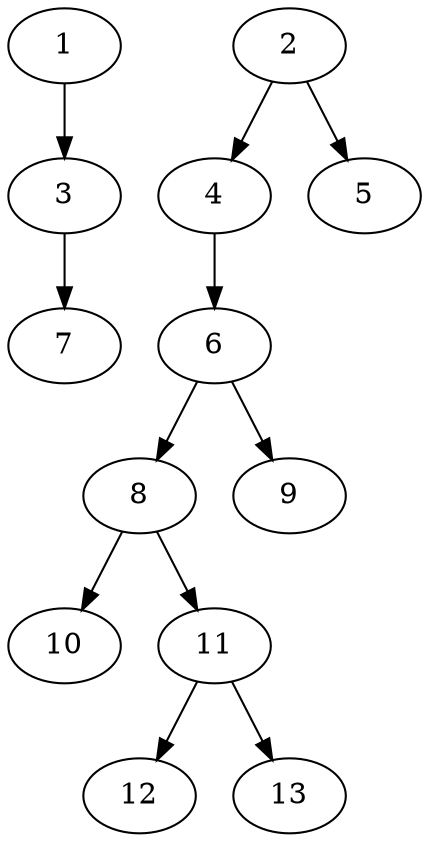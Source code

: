 // DAG (tier=1-easy, mode=data, n=13, ccr=0.306, fat=0.488, density=0.285, regular=0.664, jump=0.030, mindata=1048576, maxdata=8388608)
// DAG automatically generated by daggen at Sun Aug 24 16:33:33 2025
// /home/ermia/Project/Environments/daggen/bin/daggen --dot --ccr 0.306 --fat 0.488 --regular 0.664 --density 0.285 --jump 0.030 --mindata 1048576 --maxdata 8388608 -n 13 
digraph G {
  1 [size="313633649431937024000", alpha="0.01", expect_size="156816824715968512000"]
  1 -> 3 [size ="369293577420800"]
  2 [size="954692129142522", alpha="0.04", expect_size="477346064571261"]
  2 -> 4 [size ="105182079746048"]
  2 -> 5 [size ="105182079746048"]
  3 [size="19399536869875122176", alpha="0.07", expect_size="9699768434937561088"]
  3 -> 7 [size ="57758720196608"]
  4 [size="483942553000668288", alpha="0.15", expect_size="241971276500334144"]
  4 -> 6 [size ="235280455958528"]
  5 [size="201634833948207264", alpha="0.11", expect_size="100817416974103632"]
  6 [size="2173559065542656000", alpha="0.09", expect_size="1086779532771328000"]
  6 -> 8 [size ="13423660236800"]
  6 -> 9 [size ="13423660236800"]
  7 [size="132773388660802322432", alpha="0.19", expect_size="66386694330401161216"]
  8 [size="521594806806400466944", alpha="0.15", expect_size="260797403403200233472"]
  8 -> 10 [size ="518376724103168"]
  8 -> 11 [size ="518376724103168"]
  9 [size="562206955624745", alpha="0.07", expect_size="281103477812372"]
  10 [size="557627104750917910528", alpha="0.04", expect_size="278813552375458955264"]
  11 [size="487910308476750921728", alpha="0.11", expect_size="243955154238375460864"]
  11 -> 12 [size ="495811561521152"]
  11 -> 13 [size ="495811561521152"]
  12 [size="21127194132539360", alpha="0.08", expect_size="10563597066269680"]
  13 [size="4849739714367848448", alpha="0.02", expect_size="2424869857183924224"]
}